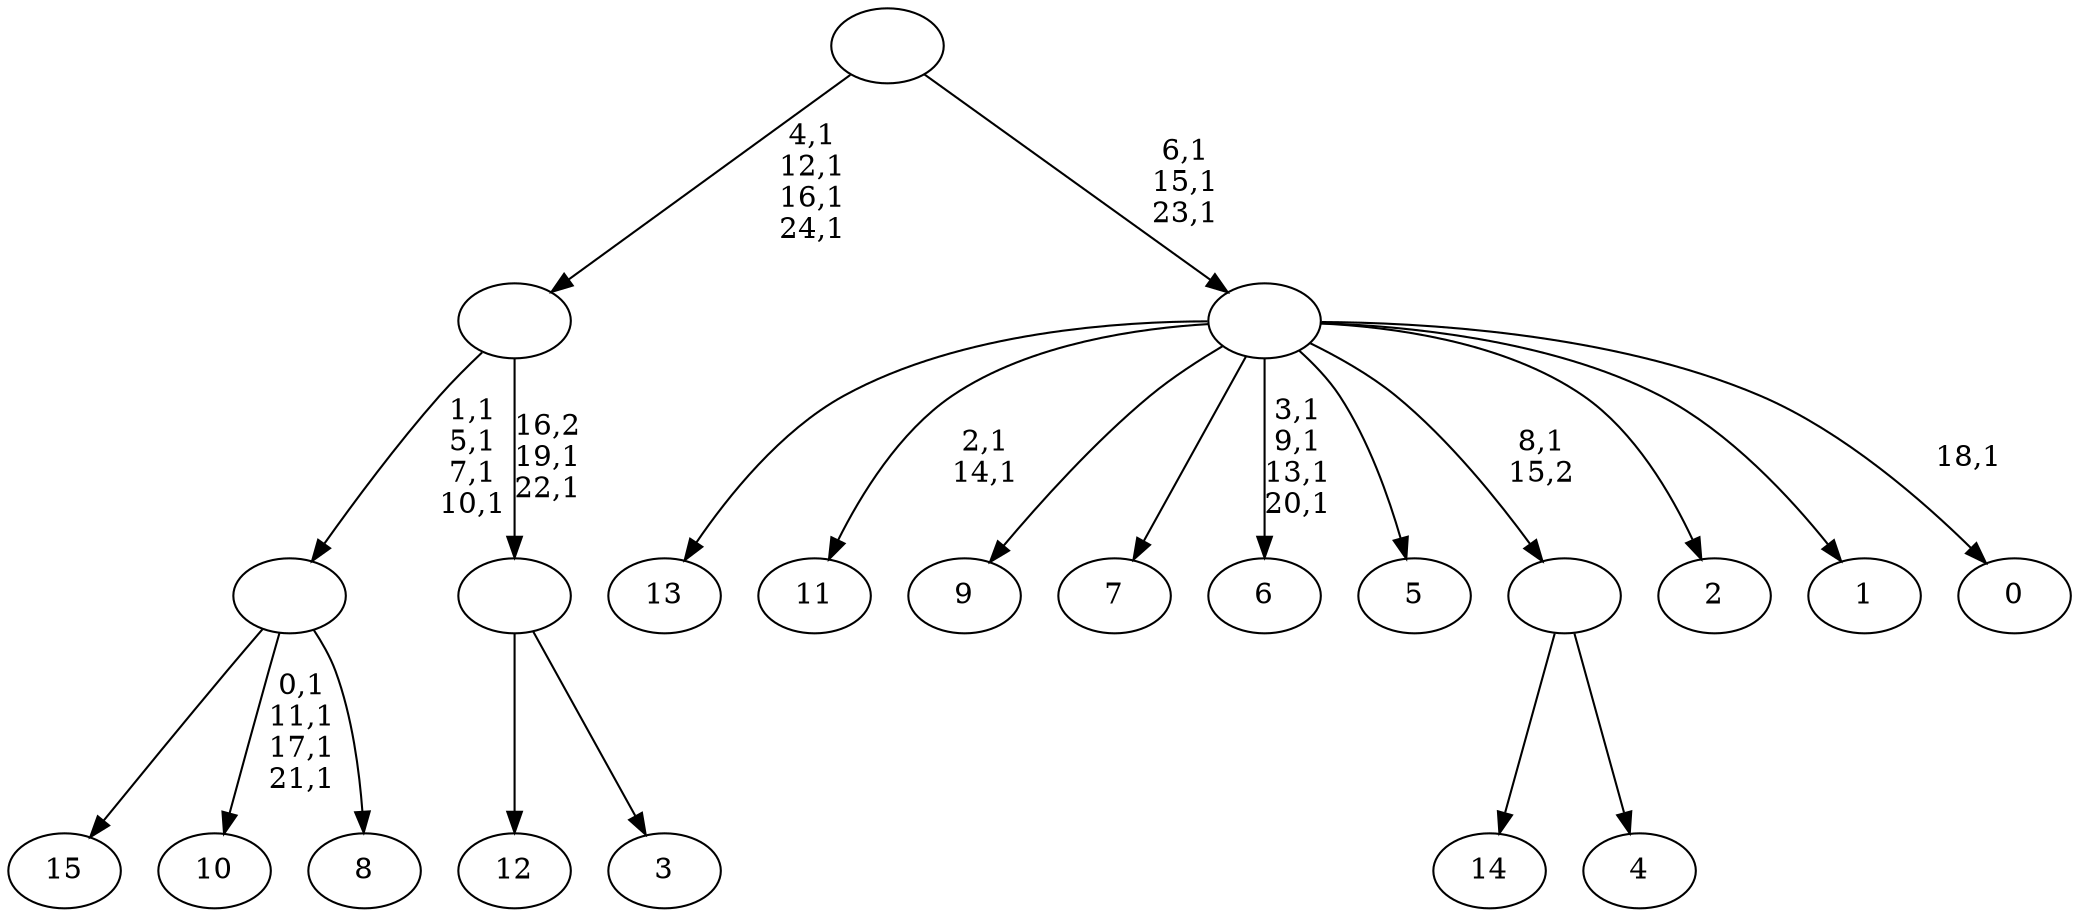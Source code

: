 digraph T {
	41 [label="15"]
	40 [label="14"]
	39 [label="13"]
	38 [label="12"]
	37 [label="11"]
	34 [label="10"]
	29 [label="9"]
	28 [label="8"]
	27 [label=""]
	23 [label="7"]
	22 [label="6"]
	17 [label="5"]
	16 [label="4"]
	15 [label=""]
	14 [label="3"]
	13 [label=""]
	11 [label=""]
	7 [label="2"]
	6 [label="1"]
	5 [label="0"]
	3 [label=""]
	0 [label=""]
	27 -> 34 [label="0,1\n11,1\n17,1\n21,1"]
	27 -> 41 [label=""]
	27 -> 28 [label=""]
	15 -> 40 [label=""]
	15 -> 16 [label=""]
	13 -> 38 [label=""]
	13 -> 14 [label=""]
	11 -> 13 [label="16,2\n19,1\n22,1"]
	11 -> 27 [label="1,1\n5,1\n7,1\n10,1"]
	3 -> 5 [label="18,1"]
	3 -> 22 [label="3,1\n9,1\n13,1\n20,1"]
	3 -> 37 [label="2,1\n14,1"]
	3 -> 39 [label=""]
	3 -> 29 [label=""]
	3 -> 23 [label=""]
	3 -> 17 [label=""]
	3 -> 15 [label="8,1\n15,2"]
	3 -> 7 [label=""]
	3 -> 6 [label=""]
	0 -> 3 [label="6,1\n15,1\n23,1"]
	0 -> 11 [label="4,1\n12,1\n16,1\n24,1"]
}
